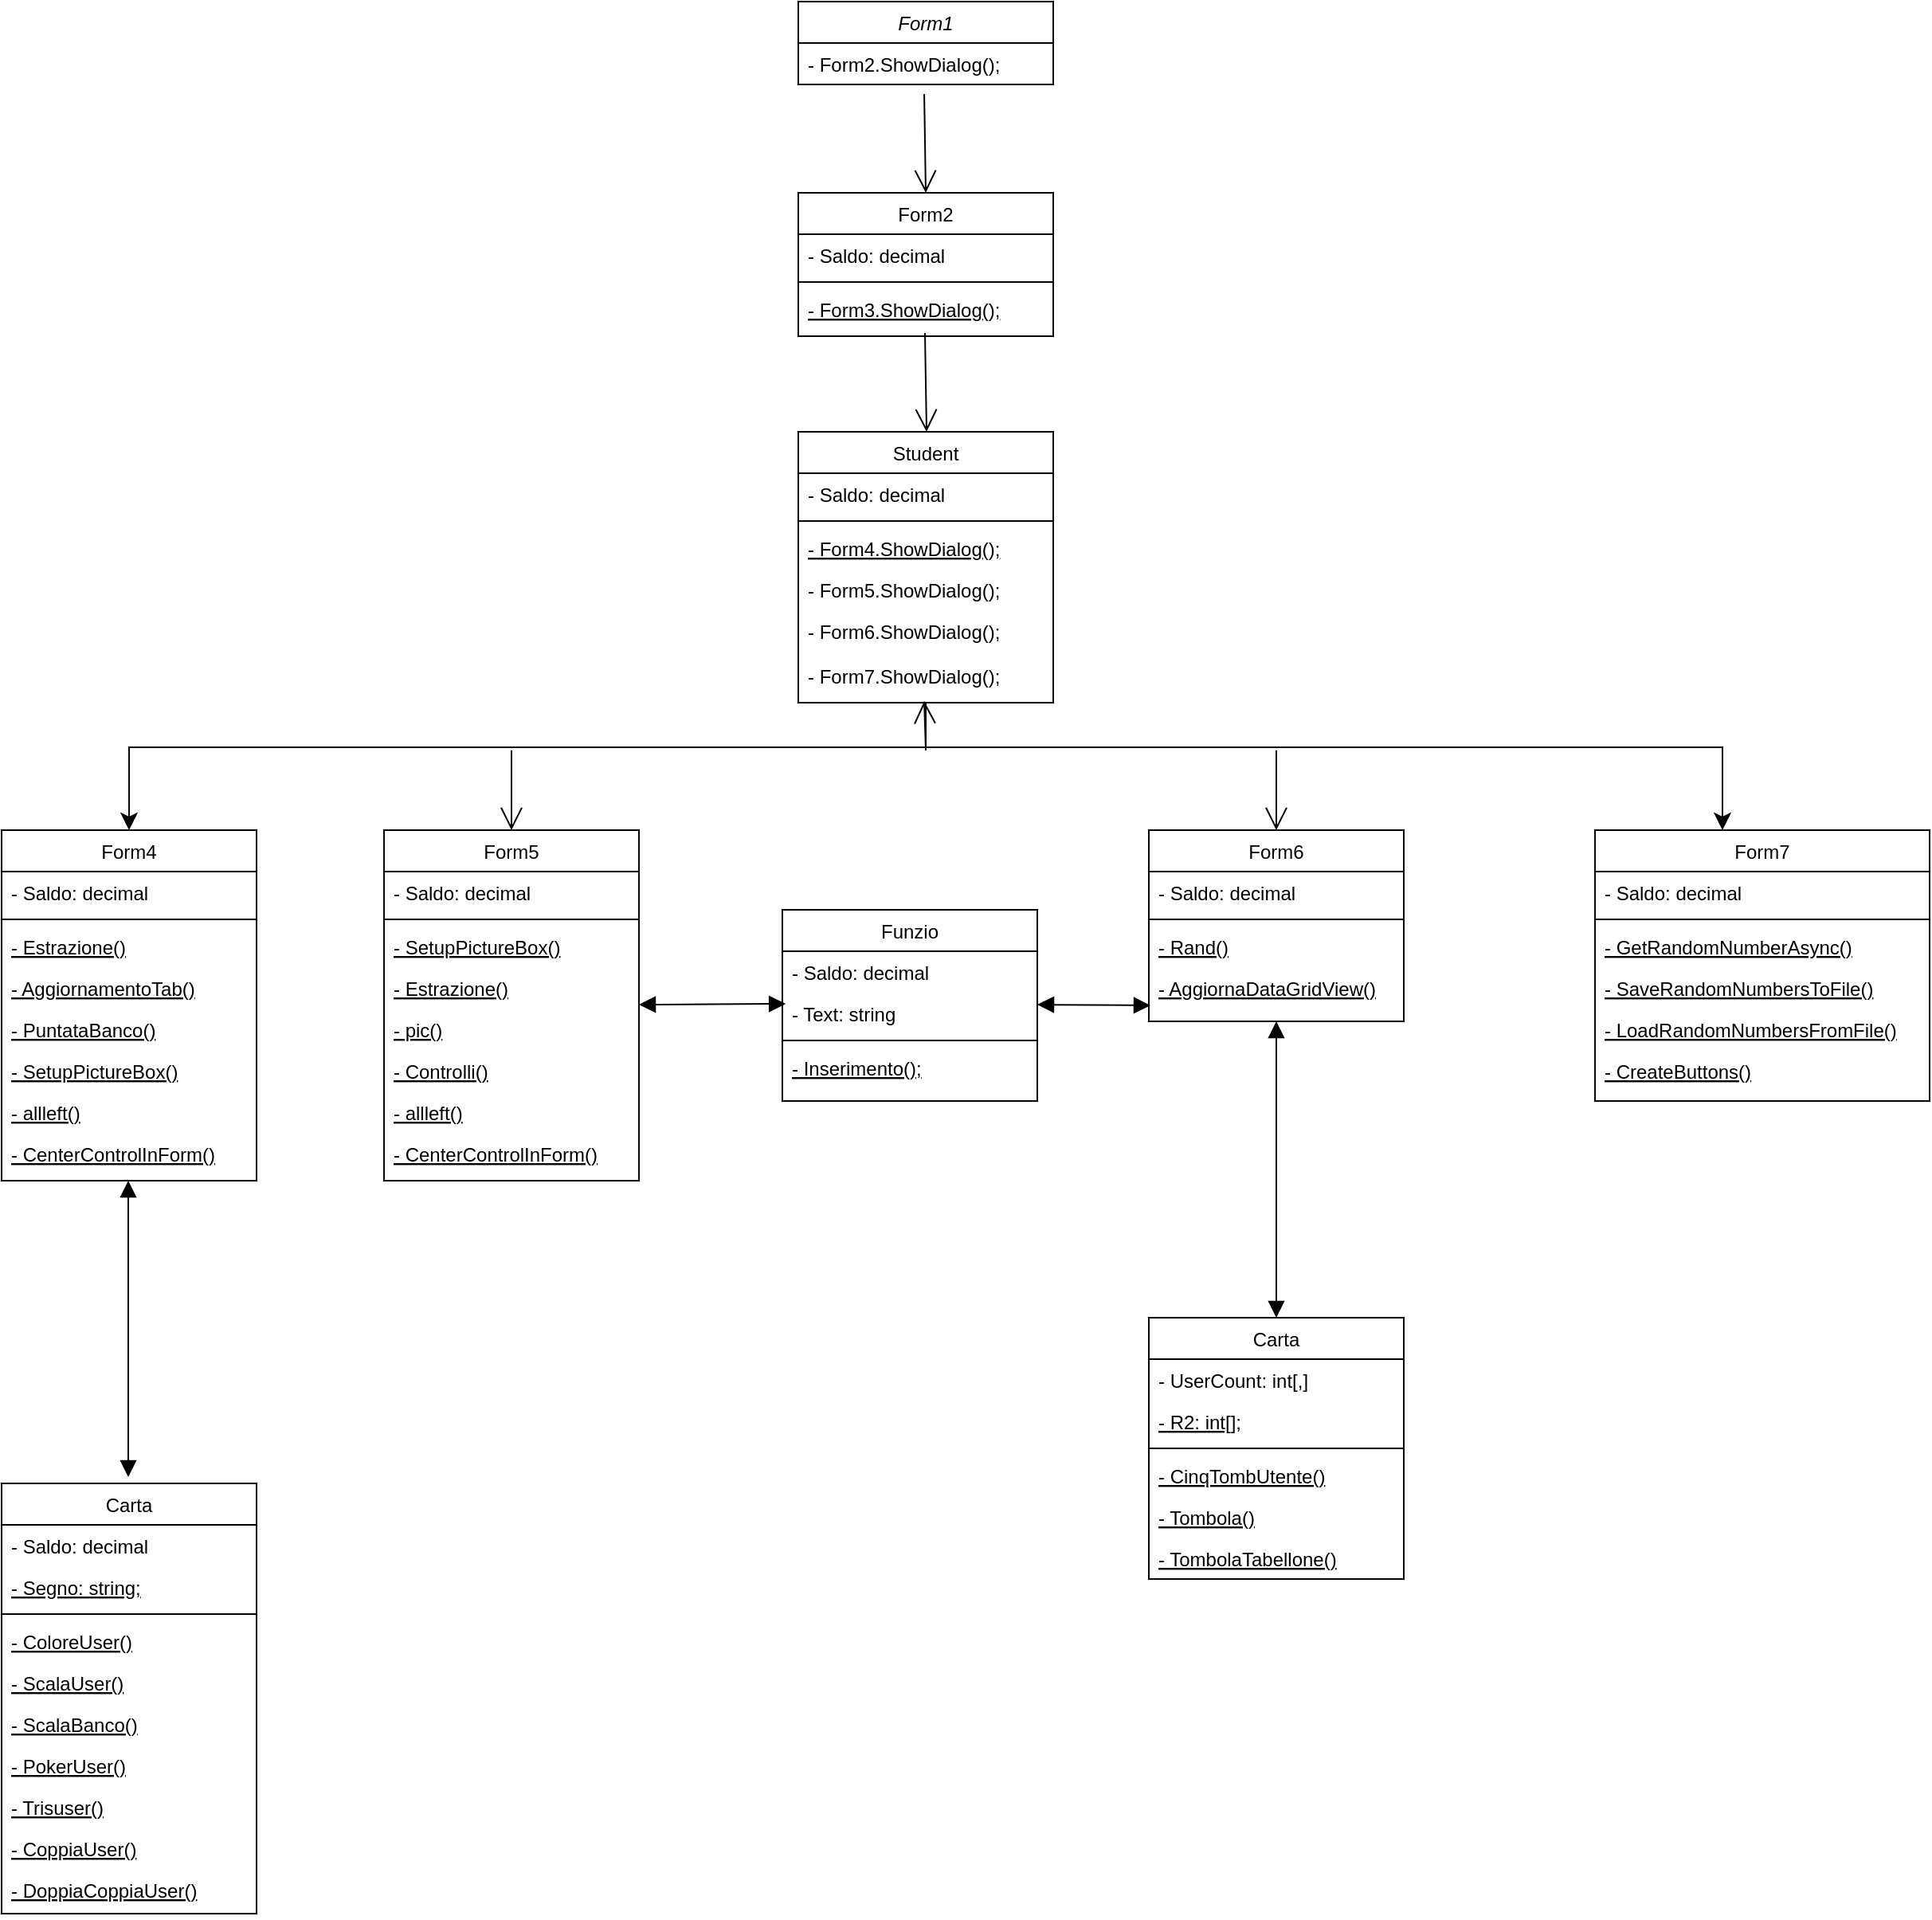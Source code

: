 <mxfile version="24.4.6" type="github">
  <diagram id="C5RBs43oDa-KdzZeNtuy" name="Page-1">
    <mxGraphModel dx="2501" dy="788" grid="1" gridSize="10" guides="1" tooltips="1" connect="1" arrows="1" fold="1" page="1" pageScale="1" pageWidth="827" pageHeight="1169" math="0" shadow="0">
      <root>
        <mxCell id="WIyWlLk6GJQsqaUBKTNV-0" />
        <mxCell id="WIyWlLk6GJQsqaUBKTNV-1" parent="WIyWlLk6GJQsqaUBKTNV-0" />
        <mxCell id="zkfFHV4jXpPFQw0GAbJ--0" value="Form1" style="swimlane;fontStyle=2;align=center;verticalAlign=top;childLayout=stackLayout;horizontal=1;startSize=26;horizontalStack=0;resizeParent=1;resizeLast=0;collapsible=1;marginBottom=0;rounded=0;shadow=0;strokeWidth=1;" parent="WIyWlLk6GJQsqaUBKTNV-1" vertex="1">
          <mxGeometry x="220" y="120" width="160" height="52" as="geometry">
            <mxRectangle x="230" y="140" width="160" height="26" as="alternateBounds" />
          </mxGeometry>
        </mxCell>
        <mxCell id="zkfFHV4jXpPFQw0GAbJ--5" value="- Form2.ShowDialog();" style="text;align=left;verticalAlign=top;spacingLeft=4;spacingRight=4;overflow=hidden;rotatable=0;points=[[0,0.5],[1,0.5]];portConstraint=eastwest;" parent="zkfFHV4jXpPFQw0GAbJ--0" vertex="1">
          <mxGeometry y="26" width="160" height="26" as="geometry" />
        </mxCell>
        <mxCell id="zkfFHV4jXpPFQw0GAbJ--6" value="Student" style="swimlane;fontStyle=0;align=center;verticalAlign=top;childLayout=stackLayout;horizontal=1;startSize=26;horizontalStack=0;resizeParent=1;resizeLast=0;collapsible=1;marginBottom=0;rounded=0;shadow=0;strokeWidth=1;" parent="WIyWlLk6GJQsqaUBKTNV-1" vertex="1">
          <mxGeometry x="220" y="390" width="160" height="170" as="geometry">
            <mxRectangle x="130" y="380" width="160" height="26" as="alternateBounds" />
          </mxGeometry>
        </mxCell>
        <mxCell id="zkfFHV4jXpPFQw0GAbJ--7" value="- Saldo: decimal" style="text;align=left;verticalAlign=top;spacingLeft=4;spacingRight=4;overflow=hidden;rotatable=0;points=[[0,0.5],[1,0.5]];portConstraint=eastwest;" parent="zkfFHV4jXpPFQw0GAbJ--6" vertex="1">
          <mxGeometry y="26" width="160" height="26" as="geometry" />
        </mxCell>
        <mxCell id="zkfFHV4jXpPFQw0GAbJ--9" value="" style="line;html=1;strokeWidth=1;align=left;verticalAlign=middle;spacingTop=-1;spacingLeft=3;spacingRight=3;rotatable=0;labelPosition=right;points=[];portConstraint=eastwest;" parent="zkfFHV4jXpPFQw0GAbJ--6" vertex="1">
          <mxGeometry y="52" width="160" height="8" as="geometry" />
        </mxCell>
        <mxCell id="zkfFHV4jXpPFQw0GAbJ--10" value="- Form4.ShowDialog();" style="text;align=left;verticalAlign=top;spacingLeft=4;spacingRight=4;overflow=hidden;rotatable=0;points=[[0,0.5],[1,0.5]];portConstraint=eastwest;fontStyle=4" parent="zkfFHV4jXpPFQw0GAbJ--6" vertex="1">
          <mxGeometry y="60" width="160" height="26" as="geometry" />
        </mxCell>
        <mxCell id="zkfFHV4jXpPFQw0GAbJ--11" value="- Form5.ShowDialog();" style="text;align=left;verticalAlign=top;spacingLeft=4;spacingRight=4;overflow=hidden;rotatable=0;points=[[0,0.5],[1,0.5]];portConstraint=eastwest;" parent="zkfFHV4jXpPFQw0GAbJ--6" vertex="1">
          <mxGeometry y="86" width="160" height="26" as="geometry" />
        </mxCell>
        <mxCell id="aFa6qScKTxyXo_j5FZ_q-6" value="- Form6.ShowDialog();" style="text;align=left;verticalAlign=top;spacingLeft=4;spacingRight=4;overflow=hidden;rotatable=0;points=[[0,0.5],[1,0.5]];portConstraint=eastwest;" vertex="1" parent="zkfFHV4jXpPFQw0GAbJ--6">
          <mxGeometry y="112" width="160" height="28" as="geometry" />
        </mxCell>
        <mxCell id="aFa6qScKTxyXo_j5FZ_q-7" value="- Form7.ShowDialog();" style="text;align=left;verticalAlign=top;spacingLeft=4;spacingRight=4;overflow=hidden;rotatable=0;points=[[0,0.5],[1,0.5]];portConstraint=eastwest;" vertex="1" parent="zkfFHV4jXpPFQw0GAbJ--6">
          <mxGeometry y="140" width="160" height="26" as="geometry" />
        </mxCell>
        <mxCell id="zkfFHV4jXpPFQw0GAbJ--13" value="Form2" style="swimlane;fontStyle=0;align=center;verticalAlign=top;childLayout=stackLayout;horizontal=1;startSize=26;horizontalStack=0;resizeParent=1;resizeLast=0;collapsible=1;marginBottom=0;rounded=0;shadow=0;strokeWidth=1;" parent="WIyWlLk6GJQsqaUBKTNV-1" vertex="1">
          <mxGeometry x="220" y="240" width="160" height="90" as="geometry">
            <mxRectangle x="340" y="380" width="170" height="26" as="alternateBounds" />
          </mxGeometry>
        </mxCell>
        <mxCell id="zkfFHV4jXpPFQw0GAbJ--14" value="- Saldo: decimal" style="text;align=left;verticalAlign=top;spacingLeft=4;spacingRight=4;overflow=hidden;rotatable=0;points=[[0,0.5],[1,0.5]];portConstraint=eastwest;" parent="zkfFHV4jXpPFQw0GAbJ--13" vertex="1">
          <mxGeometry y="26" width="160" height="26" as="geometry" />
        </mxCell>
        <mxCell id="zkfFHV4jXpPFQw0GAbJ--15" value="" style="line;html=1;strokeWidth=1;align=left;verticalAlign=middle;spacingTop=-1;spacingLeft=3;spacingRight=3;rotatable=0;labelPosition=right;points=[];portConstraint=eastwest;" parent="zkfFHV4jXpPFQw0GAbJ--13" vertex="1">
          <mxGeometry y="52" width="160" height="8" as="geometry" />
        </mxCell>
        <mxCell id="aFa6qScKTxyXo_j5FZ_q-4" value="- Form3.ShowDialog();" style="text;align=left;verticalAlign=top;spacingLeft=4;spacingRight=4;overflow=hidden;rotatable=0;points=[[0,0.5],[1,0.5]];portConstraint=eastwest;fontStyle=4" vertex="1" parent="zkfFHV4jXpPFQw0GAbJ--13">
          <mxGeometry y="60" width="160" height="26" as="geometry" />
        </mxCell>
        <mxCell id="aFa6qScKTxyXo_j5FZ_q-1" value="" style="endArrow=open;endFill=1;endSize=12;html=1;rounded=0;fontSize=12;curved=1;exitX=0.494;exitY=1.231;exitDx=0;exitDy=0;exitPerimeter=0;" edge="1" parent="WIyWlLk6GJQsqaUBKTNV-1" source="zkfFHV4jXpPFQw0GAbJ--5">
          <mxGeometry width="160" relative="1" as="geometry">
            <mxPoint x="610" y="410" as="sourcePoint" />
            <mxPoint x="300" y="240" as="targetPoint" />
          </mxGeometry>
        </mxCell>
        <mxCell id="aFa6qScKTxyXo_j5FZ_q-5" value="" style="endArrow=open;endFill=1;endSize=12;html=1;rounded=0;fontSize=12;curved=1;exitX=0.494;exitY=1.231;exitDx=0;exitDy=0;exitPerimeter=0;" edge="1" parent="WIyWlLk6GJQsqaUBKTNV-1">
          <mxGeometry width="160" relative="1" as="geometry">
            <mxPoint x="299.5" y="328" as="sourcePoint" />
            <mxPoint x="300.5" y="390" as="targetPoint" />
          </mxGeometry>
        </mxCell>
        <mxCell id="aFa6qScKTxyXo_j5FZ_q-11" value="" style="edgeStyle=elbowEdgeStyle;elbow=vertical;endArrow=classic;html=1;curved=0;rounded=0;endSize=8;startSize=8;fontSize=12;" edge="1" parent="WIyWlLk6GJQsqaUBKTNV-1">
          <mxGeometry width="50" height="50" relative="1" as="geometry">
            <mxPoint x="300" y="560" as="sourcePoint" />
            <mxPoint x="800" y="640" as="targetPoint" />
            <Array as="points">
              <mxPoint x="450" y="588" />
            </Array>
          </mxGeometry>
        </mxCell>
        <mxCell id="aFa6qScKTxyXo_j5FZ_q-12" value="" style="edgeStyle=elbowEdgeStyle;elbow=vertical;endArrow=classic;html=1;curved=0;rounded=0;endSize=8;startSize=8;fontSize=12;" edge="1" parent="WIyWlLk6GJQsqaUBKTNV-1">
          <mxGeometry width="50" height="50" relative="1" as="geometry">
            <mxPoint x="300" y="560" as="sourcePoint" />
            <mxPoint x="-200" y="640" as="targetPoint" />
            <Array as="points">
              <mxPoint x="450" y="588" />
            </Array>
          </mxGeometry>
        </mxCell>
        <mxCell id="aFa6qScKTxyXo_j5FZ_q-13" value="" style="endArrow=open;endFill=1;endSize=12;html=1;rounded=0;fontSize=12;curved=1;" edge="1" parent="WIyWlLk6GJQsqaUBKTNV-1">
          <mxGeometry width="160" relative="1" as="geometry">
            <mxPoint x="520" y="590" as="sourcePoint" />
            <mxPoint x="520" y="640" as="targetPoint" />
            <Array as="points" />
          </mxGeometry>
        </mxCell>
        <mxCell id="aFa6qScKTxyXo_j5FZ_q-14" value="" style="endArrow=open;endFill=1;endSize=12;html=1;rounded=0;fontSize=12;curved=1;" edge="1" parent="WIyWlLk6GJQsqaUBKTNV-1">
          <mxGeometry width="160" relative="1" as="geometry">
            <mxPoint x="40" y="590" as="sourcePoint" />
            <mxPoint x="40" y="640" as="targetPoint" />
            <Array as="points" />
          </mxGeometry>
        </mxCell>
        <mxCell id="aFa6qScKTxyXo_j5FZ_q-15" value="Form4" style="swimlane;fontStyle=0;align=center;verticalAlign=top;childLayout=stackLayout;horizontal=1;startSize=26;horizontalStack=0;resizeParent=1;resizeLast=0;collapsible=1;marginBottom=0;rounded=0;shadow=0;strokeWidth=1;" vertex="1" parent="WIyWlLk6GJQsqaUBKTNV-1">
          <mxGeometry x="-280" y="640" width="160" height="220" as="geometry">
            <mxRectangle x="340" y="380" width="170" height="26" as="alternateBounds" />
          </mxGeometry>
        </mxCell>
        <mxCell id="aFa6qScKTxyXo_j5FZ_q-16" value="- Saldo: decimal" style="text;align=left;verticalAlign=top;spacingLeft=4;spacingRight=4;overflow=hidden;rotatable=0;points=[[0,0.5],[1,0.5]];portConstraint=eastwest;" vertex="1" parent="aFa6qScKTxyXo_j5FZ_q-15">
          <mxGeometry y="26" width="160" height="26" as="geometry" />
        </mxCell>
        <mxCell id="aFa6qScKTxyXo_j5FZ_q-17" value="" style="line;html=1;strokeWidth=1;align=left;verticalAlign=middle;spacingTop=-1;spacingLeft=3;spacingRight=3;rotatable=0;labelPosition=right;points=[];portConstraint=eastwest;" vertex="1" parent="aFa6qScKTxyXo_j5FZ_q-15">
          <mxGeometry y="52" width="160" height="8" as="geometry" />
        </mxCell>
        <mxCell id="aFa6qScKTxyXo_j5FZ_q-18" value="- Estrazione()" style="text;align=left;verticalAlign=top;spacingLeft=4;spacingRight=4;overflow=hidden;rotatable=0;points=[[0,0.5],[1,0.5]];portConstraint=eastwest;fontStyle=4" vertex="1" parent="aFa6qScKTxyXo_j5FZ_q-15">
          <mxGeometry y="60" width="160" height="26" as="geometry" />
        </mxCell>
        <mxCell id="aFa6qScKTxyXo_j5FZ_q-23" value="- AggiornamentoTab()" style="text;align=left;verticalAlign=top;spacingLeft=4;spacingRight=4;overflow=hidden;rotatable=0;points=[[0,0.5],[1,0.5]];portConstraint=eastwest;fontStyle=4" vertex="1" parent="aFa6qScKTxyXo_j5FZ_q-15">
          <mxGeometry y="86" width="160" height="26" as="geometry" />
        </mxCell>
        <mxCell id="aFa6qScKTxyXo_j5FZ_q-22" value="- PuntataBanco()" style="text;align=left;verticalAlign=top;spacingLeft=4;spacingRight=4;overflow=hidden;rotatable=0;points=[[0,0.5],[1,0.5]];portConstraint=eastwest;fontStyle=4" vertex="1" parent="aFa6qScKTxyXo_j5FZ_q-15">
          <mxGeometry y="112" width="160" height="26" as="geometry" />
        </mxCell>
        <mxCell id="aFa6qScKTxyXo_j5FZ_q-21" value="- SetupPictureBox()" style="text;align=left;verticalAlign=top;spacingLeft=4;spacingRight=4;overflow=hidden;rotatable=0;points=[[0,0.5],[1,0.5]];portConstraint=eastwest;fontStyle=4" vertex="1" parent="aFa6qScKTxyXo_j5FZ_q-15">
          <mxGeometry y="138" width="160" height="26" as="geometry" />
        </mxCell>
        <mxCell id="aFa6qScKTxyXo_j5FZ_q-20" value="- allleft()" style="text;align=left;verticalAlign=top;spacingLeft=4;spacingRight=4;overflow=hidden;rotatable=0;points=[[0,0.5],[1,0.5]];portConstraint=eastwest;fontStyle=4" vertex="1" parent="aFa6qScKTxyXo_j5FZ_q-15">
          <mxGeometry y="164" width="160" height="26" as="geometry" />
        </mxCell>
        <mxCell id="aFa6qScKTxyXo_j5FZ_q-19" value="- CenterControlInForm()" style="text;align=left;verticalAlign=top;spacingLeft=4;spacingRight=4;overflow=hidden;rotatable=0;points=[[0,0.5],[1,0.5]];portConstraint=eastwest;fontStyle=4" vertex="1" parent="aFa6qScKTxyXo_j5FZ_q-15">
          <mxGeometry y="190" width="160" height="30" as="geometry" />
        </mxCell>
        <mxCell id="aFa6qScKTxyXo_j5FZ_q-24" value="Carta" style="swimlane;fontStyle=0;align=center;verticalAlign=top;childLayout=stackLayout;horizontal=1;startSize=26;horizontalStack=0;resizeParent=1;resizeLast=0;collapsible=1;marginBottom=0;rounded=0;shadow=0;strokeWidth=1;" vertex="1" parent="WIyWlLk6GJQsqaUBKTNV-1">
          <mxGeometry x="-280" y="1050" width="160" height="270" as="geometry">
            <mxRectangle x="340" y="380" width="170" height="26" as="alternateBounds" />
          </mxGeometry>
        </mxCell>
        <mxCell id="aFa6qScKTxyXo_j5FZ_q-25" value="- Saldo: decimal" style="text;align=left;verticalAlign=top;spacingLeft=4;spacingRight=4;overflow=hidden;rotatable=0;points=[[0,0.5],[1,0.5]];portConstraint=eastwest;" vertex="1" parent="aFa6qScKTxyXo_j5FZ_q-24">
          <mxGeometry y="26" width="160" height="26" as="geometry" />
        </mxCell>
        <mxCell id="aFa6qScKTxyXo_j5FZ_q-27" value="- Segno: string;" style="text;align=left;verticalAlign=top;spacingLeft=4;spacingRight=4;overflow=hidden;rotatable=0;points=[[0,0.5],[1,0.5]];portConstraint=eastwest;fontStyle=4" vertex="1" parent="aFa6qScKTxyXo_j5FZ_q-24">
          <mxGeometry y="52" width="160" height="26" as="geometry" />
        </mxCell>
        <mxCell id="aFa6qScKTxyXo_j5FZ_q-26" value="" style="line;html=1;strokeWidth=1;align=left;verticalAlign=middle;spacingTop=-1;spacingLeft=3;spacingRight=3;rotatable=0;labelPosition=right;points=[];portConstraint=eastwest;" vertex="1" parent="aFa6qScKTxyXo_j5FZ_q-24">
          <mxGeometry y="78" width="160" height="8" as="geometry" />
        </mxCell>
        <mxCell id="aFa6qScKTxyXo_j5FZ_q-28" value="- ColoreUser()" style="text;align=left;verticalAlign=top;spacingLeft=4;spacingRight=4;overflow=hidden;rotatable=0;points=[[0,0.5],[1,0.5]];portConstraint=eastwest;fontStyle=4" vertex="1" parent="aFa6qScKTxyXo_j5FZ_q-24">
          <mxGeometry y="86" width="160" height="26" as="geometry" />
        </mxCell>
        <mxCell id="aFa6qScKTxyXo_j5FZ_q-29" value="- ScalaUser()" style="text;align=left;verticalAlign=top;spacingLeft=4;spacingRight=4;overflow=hidden;rotatable=0;points=[[0,0.5],[1,0.5]];portConstraint=eastwest;fontStyle=4" vertex="1" parent="aFa6qScKTxyXo_j5FZ_q-24">
          <mxGeometry y="112" width="160" height="26" as="geometry" />
        </mxCell>
        <mxCell id="aFa6qScKTxyXo_j5FZ_q-30" value="- ScalaBanco()" style="text;align=left;verticalAlign=top;spacingLeft=4;spacingRight=4;overflow=hidden;rotatable=0;points=[[0,0.5],[1,0.5]];portConstraint=eastwest;fontStyle=4" vertex="1" parent="aFa6qScKTxyXo_j5FZ_q-24">
          <mxGeometry y="138" width="160" height="26" as="geometry" />
        </mxCell>
        <mxCell id="aFa6qScKTxyXo_j5FZ_q-31" value="- PokerUser()" style="text;align=left;verticalAlign=top;spacingLeft=4;spacingRight=4;overflow=hidden;rotatable=0;points=[[0,0.5],[1,0.5]];portConstraint=eastwest;fontStyle=4" vertex="1" parent="aFa6qScKTxyXo_j5FZ_q-24">
          <mxGeometry y="164" width="160" height="26" as="geometry" />
        </mxCell>
        <mxCell id="aFa6qScKTxyXo_j5FZ_q-33" value="- Trisuser()" style="text;align=left;verticalAlign=top;spacingLeft=4;spacingRight=4;overflow=hidden;rotatable=0;points=[[0,0.5],[1,0.5]];portConstraint=eastwest;fontStyle=4" vertex="1" parent="aFa6qScKTxyXo_j5FZ_q-24">
          <mxGeometry y="190" width="160" height="26" as="geometry" />
        </mxCell>
        <mxCell id="aFa6qScKTxyXo_j5FZ_q-34" value="- CoppiaUser()" style="text;align=left;verticalAlign=top;spacingLeft=4;spacingRight=4;overflow=hidden;rotatable=0;points=[[0,0.5],[1,0.5]];portConstraint=eastwest;fontStyle=4" vertex="1" parent="aFa6qScKTxyXo_j5FZ_q-24">
          <mxGeometry y="216" width="160" height="26" as="geometry" />
        </mxCell>
        <mxCell id="aFa6qScKTxyXo_j5FZ_q-32" value="- DoppiaCoppiaUser()" style="text;align=left;verticalAlign=top;spacingLeft=4;spacingRight=4;overflow=hidden;rotatable=0;points=[[0,0.5],[1,0.5]];portConstraint=eastwest;fontStyle=4" vertex="1" parent="aFa6qScKTxyXo_j5FZ_q-24">
          <mxGeometry y="242" width="160" height="28" as="geometry" />
        </mxCell>
        <mxCell id="aFa6qScKTxyXo_j5FZ_q-39" value="" style="endArrow=open;endFill=1;endSize=12;html=1;rounded=0;fontSize=12;curved=1;entryX=0.494;entryY=1.115;entryDx=0;entryDy=0;entryPerimeter=0;" edge="1" parent="WIyWlLk6GJQsqaUBKTNV-1" target="aFa6qScKTxyXo_j5FZ_q-7">
          <mxGeometry width="160" relative="1" as="geometry">
            <mxPoint x="300" y="590" as="sourcePoint" />
            <mxPoint x="580" y="750" as="targetPoint" />
          </mxGeometry>
        </mxCell>
        <mxCell id="aFa6qScKTxyXo_j5FZ_q-40" value="Form5" style="swimlane;fontStyle=0;align=center;verticalAlign=top;childLayout=stackLayout;horizontal=1;startSize=26;horizontalStack=0;resizeParent=1;resizeLast=0;collapsible=1;marginBottom=0;rounded=0;shadow=0;strokeWidth=1;" vertex="1" parent="WIyWlLk6GJQsqaUBKTNV-1">
          <mxGeometry x="-40" y="640" width="160" height="220" as="geometry">
            <mxRectangle x="340" y="380" width="170" height="26" as="alternateBounds" />
          </mxGeometry>
        </mxCell>
        <mxCell id="aFa6qScKTxyXo_j5FZ_q-41" value="- Saldo: decimal" style="text;align=left;verticalAlign=top;spacingLeft=4;spacingRight=4;overflow=hidden;rotatable=0;points=[[0,0.5],[1,0.5]];portConstraint=eastwest;" vertex="1" parent="aFa6qScKTxyXo_j5FZ_q-40">
          <mxGeometry y="26" width="160" height="26" as="geometry" />
        </mxCell>
        <mxCell id="aFa6qScKTxyXo_j5FZ_q-42" value="" style="line;html=1;strokeWidth=1;align=left;verticalAlign=middle;spacingTop=-1;spacingLeft=3;spacingRight=3;rotatable=0;labelPosition=right;points=[];portConstraint=eastwest;" vertex="1" parent="aFa6qScKTxyXo_j5FZ_q-40">
          <mxGeometry y="52" width="160" height="8" as="geometry" />
        </mxCell>
        <mxCell id="aFa6qScKTxyXo_j5FZ_q-43" value="- SetupPictureBox()" style="text;align=left;verticalAlign=top;spacingLeft=4;spacingRight=4;overflow=hidden;rotatable=0;points=[[0,0.5],[1,0.5]];portConstraint=eastwest;fontStyle=4" vertex="1" parent="aFa6qScKTxyXo_j5FZ_q-40">
          <mxGeometry y="60" width="160" height="26" as="geometry" />
        </mxCell>
        <mxCell id="aFa6qScKTxyXo_j5FZ_q-44" value="- Estrazione()" style="text;align=left;verticalAlign=top;spacingLeft=4;spacingRight=4;overflow=hidden;rotatable=0;points=[[0,0.5],[1,0.5]];portConstraint=eastwest;fontStyle=4" vertex="1" parent="aFa6qScKTxyXo_j5FZ_q-40">
          <mxGeometry y="86" width="160" height="26" as="geometry" />
        </mxCell>
        <mxCell id="aFa6qScKTxyXo_j5FZ_q-45" value="- pic()" style="text;align=left;verticalAlign=top;spacingLeft=4;spacingRight=4;overflow=hidden;rotatable=0;points=[[0,0.5],[1,0.5]];portConstraint=eastwest;fontStyle=4" vertex="1" parent="aFa6qScKTxyXo_j5FZ_q-40">
          <mxGeometry y="112" width="160" height="26" as="geometry" />
        </mxCell>
        <mxCell id="aFa6qScKTxyXo_j5FZ_q-46" value="- Controlli()" style="text;align=left;verticalAlign=top;spacingLeft=4;spacingRight=4;overflow=hidden;rotatable=0;points=[[0,0.5],[1,0.5]];portConstraint=eastwest;fontStyle=4" vertex="1" parent="aFa6qScKTxyXo_j5FZ_q-40">
          <mxGeometry y="138" width="160" height="26" as="geometry" />
        </mxCell>
        <mxCell id="aFa6qScKTxyXo_j5FZ_q-47" value="- allleft()" style="text;align=left;verticalAlign=top;spacingLeft=4;spacingRight=4;overflow=hidden;rotatable=0;points=[[0,0.5],[1,0.5]];portConstraint=eastwest;fontStyle=4" vertex="1" parent="aFa6qScKTxyXo_j5FZ_q-40">
          <mxGeometry y="164" width="160" height="26" as="geometry" />
        </mxCell>
        <mxCell id="aFa6qScKTxyXo_j5FZ_q-48" value="- CenterControlInForm()" style="text;align=left;verticalAlign=top;spacingLeft=4;spacingRight=4;overflow=hidden;rotatable=0;points=[[0,0.5],[1,0.5]];portConstraint=eastwest;fontStyle=4" vertex="1" parent="aFa6qScKTxyXo_j5FZ_q-40">
          <mxGeometry y="190" width="160" height="30" as="geometry" />
        </mxCell>
        <mxCell id="aFa6qScKTxyXo_j5FZ_q-49" value="Form6" style="swimlane;fontStyle=0;align=center;verticalAlign=top;childLayout=stackLayout;horizontal=1;startSize=26;horizontalStack=0;resizeParent=1;resizeLast=0;collapsible=1;marginBottom=0;rounded=0;shadow=0;strokeWidth=1;" vertex="1" parent="WIyWlLk6GJQsqaUBKTNV-1">
          <mxGeometry x="440" y="640" width="160" height="120" as="geometry">
            <mxRectangle x="340" y="380" width="170" height="26" as="alternateBounds" />
          </mxGeometry>
        </mxCell>
        <mxCell id="aFa6qScKTxyXo_j5FZ_q-50" value="- Saldo: decimal" style="text;align=left;verticalAlign=top;spacingLeft=4;spacingRight=4;overflow=hidden;rotatable=0;points=[[0,0.5],[1,0.5]];portConstraint=eastwest;" vertex="1" parent="aFa6qScKTxyXo_j5FZ_q-49">
          <mxGeometry y="26" width="160" height="26" as="geometry" />
        </mxCell>
        <mxCell id="aFa6qScKTxyXo_j5FZ_q-51" value="" style="line;html=1;strokeWidth=1;align=left;verticalAlign=middle;spacingTop=-1;spacingLeft=3;spacingRight=3;rotatable=0;labelPosition=right;points=[];portConstraint=eastwest;" vertex="1" parent="aFa6qScKTxyXo_j5FZ_q-49">
          <mxGeometry y="52" width="160" height="8" as="geometry" />
        </mxCell>
        <mxCell id="aFa6qScKTxyXo_j5FZ_q-52" value="- Rand()" style="text;align=left;verticalAlign=top;spacingLeft=4;spacingRight=4;overflow=hidden;rotatable=0;points=[[0,0.5],[1,0.5]];portConstraint=eastwest;fontStyle=4" vertex="1" parent="aFa6qScKTxyXo_j5FZ_q-49">
          <mxGeometry y="60" width="160" height="26" as="geometry" />
        </mxCell>
        <mxCell id="aFa6qScKTxyXo_j5FZ_q-53" value="- AggiornaDataGridView()" style="text;align=left;verticalAlign=top;spacingLeft=4;spacingRight=4;overflow=hidden;rotatable=0;points=[[0,0.5],[1,0.5]];portConstraint=eastwest;fontStyle=4" vertex="1" parent="aFa6qScKTxyXo_j5FZ_q-49">
          <mxGeometry y="86" width="160" height="26" as="geometry" />
        </mxCell>
        <mxCell id="aFa6qScKTxyXo_j5FZ_q-58" value="Form7" style="swimlane;fontStyle=0;align=center;verticalAlign=top;childLayout=stackLayout;horizontal=1;startSize=26;horizontalStack=0;resizeParent=1;resizeLast=0;collapsible=1;marginBottom=0;rounded=0;shadow=0;strokeWidth=1;" vertex="1" parent="WIyWlLk6GJQsqaUBKTNV-1">
          <mxGeometry x="720" y="640" width="210" height="170" as="geometry">
            <mxRectangle x="340" y="380" width="170" height="26" as="alternateBounds" />
          </mxGeometry>
        </mxCell>
        <mxCell id="aFa6qScKTxyXo_j5FZ_q-59" value="- Saldo: decimal" style="text;align=left;verticalAlign=top;spacingLeft=4;spacingRight=4;overflow=hidden;rotatable=0;points=[[0,0.5],[1,0.5]];portConstraint=eastwest;" vertex="1" parent="aFa6qScKTxyXo_j5FZ_q-58">
          <mxGeometry y="26" width="210" height="26" as="geometry" />
        </mxCell>
        <mxCell id="aFa6qScKTxyXo_j5FZ_q-60" value="" style="line;html=1;strokeWidth=1;align=left;verticalAlign=middle;spacingTop=-1;spacingLeft=3;spacingRight=3;rotatable=0;labelPosition=right;points=[];portConstraint=eastwest;" vertex="1" parent="aFa6qScKTxyXo_j5FZ_q-58">
          <mxGeometry y="52" width="210" height="8" as="geometry" />
        </mxCell>
        <mxCell id="aFa6qScKTxyXo_j5FZ_q-61" value="- GetRandomNumberAsync()" style="text;align=left;verticalAlign=top;spacingLeft=4;spacingRight=4;overflow=hidden;rotatable=0;points=[[0,0.5],[1,0.5]];portConstraint=eastwest;fontStyle=4" vertex="1" parent="aFa6qScKTxyXo_j5FZ_q-58">
          <mxGeometry y="60" width="210" height="26" as="geometry" />
        </mxCell>
        <mxCell id="aFa6qScKTxyXo_j5FZ_q-62" value="- SaveRandomNumbersToFile()" style="text;align=left;verticalAlign=top;spacingLeft=4;spacingRight=4;overflow=hidden;rotatable=0;points=[[0,0.5],[1,0.5]];portConstraint=eastwest;fontStyle=4" vertex="1" parent="aFa6qScKTxyXo_j5FZ_q-58">
          <mxGeometry y="86" width="210" height="26" as="geometry" />
        </mxCell>
        <mxCell id="aFa6qScKTxyXo_j5FZ_q-63" value="- LoadRandomNumbersFromFile()" style="text;align=left;verticalAlign=top;spacingLeft=4;spacingRight=4;overflow=hidden;rotatable=0;points=[[0,0.5],[1,0.5]];portConstraint=eastwest;fontStyle=4" vertex="1" parent="aFa6qScKTxyXo_j5FZ_q-58">
          <mxGeometry y="112" width="210" height="26" as="geometry" />
        </mxCell>
        <mxCell id="aFa6qScKTxyXo_j5FZ_q-64" value="- CreateButtons()" style="text;align=left;verticalAlign=top;spacingLeft=4;spacingRight=4;overflow=hidden;rotatable=0;points=[[0,0.5],[1,0.5]];portConstraint=eastwest;fontStyle=4" vertex="1" parent="aFa6qScKTxyXo_j5FZ_q-58">
          <mxGeometry y="138" width="210" height="26" as="geometry" />
        </mxCell>
        <mxCell id="aFa6qScKTxyXo_j5FZ_q-67" value="Funzio" style="swimlane;fontStyle=0;align=center;verticalAlign=top;childLayout=stackLayout;horizontal=1;startSize=26;horizontalStack=0;resizeParent=1;resizeLast=0;collapsible=1;marginBottom=0;rounded=0;shadow=0;strokeWidth=1;" vertex="1" parent="WIyWlLk6GJQsqaUBKTNV-1">
          <mxGeometry x="210" y="690" width="160" height="120" as="geometry">
            <mxRectangle x="340" y="380" width="170" height="26" as="alternateBounds" />
          </mxGeometry>
        </mxCell>
        <mxCell id="aFa6qScKTxyXo_j5FZ_q-68" value="- Saldo: decimal" style="text;align=left;verticalAlign=top;spacingLeft=4;spacingRight=4;overflow=hidden;rotatable=0;points=[[0,0.5],[1,0.5]];portConstraint=eastwest;" vertex="1" parent="aFa6qScKTxyXo_j5FZ_q-67">
          <mxGeometry y="26" width="160" height="26" as="geometry" />
        </mxCell>
        <mxCell id="aFa6qScKTxyXo_j5FZ_q-71" value="- Text: string" style="text;align=left;verticalAlign=top;spacingLeft=4;spacingRight=4;overflow=hidden;rotatable=0;points=[[0,0.5],[1,0.5]];portConstraint=eastwest;" vertex="1" parent="aFa6qScKTxyXo_j5FZ_q-67">
          <mxGeometry y="52" width="160" height="26" as="geometry" />
        </mxCell>
        <mxCell id="aFa6qScKTxyXo_j5FZ_q-69" value="" style="line;html=1;strokeWidth=1;align=left;verticalAlign=middle;spacingTop=-1;spacingLeft=3;spacingRight=3;rotatable=0;labelPosition=right;points=[];portConstraint=eastwest;" vertex="1" parent="aFa6qScKTxyXo_j5FZ_q-67">
          <mxGeometry y="78" width="160" height="8" as="geometry" />
        </mxCell>
        <mxCell id="aFa6qScKTxyXo_j5FZ_q-70" value="- Inserimento();" style="text;align=left;verticalAlign=top;spacingLeft=4;spacingRight=4;overflow=hidden;rotatable=0;points=[[0,0.5],[1,0.5]];portConstraint=eastwest;fontStyle=4" vertex="1" parent="aFa6qScKTxyXo_j5FZ_q-67">
          <mxGeometry y="86" width="160" as="geometry" />
        </mxCell>
        <mxCell id="aFa6qScKTxyXo_j5FZ_q-73" value="" style="endArrow=block;startArrow=block;endFill=1;startFill=1;html=1;rounded=0;fontSize=12;startSize=8;endSize=8;curved=1;entryX=0.013;entryY=0.269;entryDx=0;entryDy=0;entryPerimeter=0;" edge="1" parent="WIyWlLk6GJQsqaUBKTNV-1" target="aFa6qScKTxyXo_j5FZ_q-71">
          <mxGeometry width="160" relative="1" as="geometry">
            <mxPoint x="120" y="749.5" as="sourcePoint" />
            <mxPoint x="190" y="749.5" as="targetPoint" />
          </mxGeometry>
        </mxCell>
        <mxCell id="aFa6qScKTxyXo_j5FZ_q-74" value="" style="endArrow=block;startArrow=block;endFill=1;startFill=1;html=1;rounded=0;fontSize=12;startSize=8;endSize=8;curved=1;" edge="1" parent="WIyWlLk6GJQsqaUBKTNV-1">
          <mxGeometry width="160" relative="1" as="geometry">
            <mxPoint x="370" y="749.5" as="sourcePoint" />
            <mxPoint x="441" y="750" as="targetPoint" />
          </mxGeometry>
        </mxCell>
        <mxCell id="aFa6qScKTxyXo_j5FZ_q-76" value="Carta" style="swimlane;fontStyle=0;align=center;verticalAlign=top;childLayout=stackLayout;horizontal=1;startSize=26;horizontalStack=0;resizeParent=1;resizeLast=0;collapsible=1;marginBottom=0;rounded=0;shadow=0;strokeWidth=1;" vertex="1" parent="WIyWlLk6GJQsqaUBKTNV-1">
          <mxGeometry x="440" y="946" width="160" height="164" as="geometry">
            <mxRectangle x="340" y="380" width="170" height="26" as="alternateBounds" />
          </mxGeometry>
        </mxCell>
        <mxCell id="aFa6qScKTxyXo_j5FZ_q-77" value="- UserCount: int[,]" style="text;align=left;verticalAlign=top;spacingLeft=4;spacingRight=4;overflow=hidden;rotatable=0;points=[[0,0.5],[1,0.5]];portConstraint=eastwest;" vertex="1" parent="aFa6qScKTxyXo_j5FZ_q-76">
          <mxGeometry y="26" width="160" height="26" as="geometry" />
        </mxCell>
        <mxCell id="aFa6qScKTxyXo_j5FZ_q-78" value="- R2: int[];" style="text;align=left;verticalAlign=top;spacingLeft=4;spacingRight=4;overflow=hidden;rotatable=0;points=[[0,0.5],[1,0.5]];portConstraint=eastwest;fontStyle=4" vertex="1" parent="aFa6qScKTxyXo_j5FZ_q-76">
          <mxGeometry y="52" width="160" height="26" as="geometry" />
        </mxCell>
        <mxCell id="aFa6qScKTxyXo_j5FZ_q-79" value="" style="line;html=1;strokeWidth=1;align=left;verticalAlign=middle;spacingTop=-1;spacingLeft=3;spacingRight=3;rotatable=0;labelPosition=right;points=[];portConstraint=eastwest;" vertex="1" parent="aFa6qScKTxyXo_j5FZ_q-76">
          <mxGeometry y="78" width="160" height="8" as="geometry" />
        </mxCell>
        <mxCell id="aFa6qScKTxyXo_j5FZ_q-80" value="- CinqTombUtente()" style="text;align=left;verticalAlign=top;spacingLeft=4;spacingRight=4;overflow=hidden;rotatable=0;points=[[0,0.5],[1,0.5]];portConstraint=eastwest;fontStyle=4" vertex="1" parent="aFa6qScKTxyXo_j5FZ_q-76">
          <mxGeometry y="86" width="160" height="26" as="geometry" />
        </mxCell>
        <mxCell id="aFa6qScKTxyXo_j5FZ_q-81" value="- Tombola()" style="text;align=left;verticalAlign=top;spacingLeft=4;spacingRight=4;overflow=hidden;rotatable=0;points=[[0,0.5],[1,0.5]];portConstraint=eastwest;fontStyle=4" vertex="1" parent="aFa6qScKTxyXo_j5FZ_q-76">
          <mxGeometry y="112" width="160" height="26" as="geometry" />
        </mxCell>
        <mxCell id="aFa6qScKTxyXo_j5FZ_q-82" value="- TombolaTabellone()" style="text;align=left;verticalAlign=top;spacingLeft=4;spacingRight=4;overflow=hidden;rotatable=0;points=[[0,0.5],[1,0.5]];portConstraint=eastwest;fontStyle=4" vertex="1" parent="aFa6qScKTxyXo_j5FZ_q-76">
          <mxGeometry y="138" width="160" height="26" as="geometry" />
        </mxCell>
        <mxCell id="aFa6qScKTxyXo_j5FZ_q-88" value="" style="endArrow=block;startArrow=block;endFill=1;startFill=1;html=1;rounded=0;fontSize=12;startSize=8;endSize=8;curved=1;entryX=0.5;entryY=1;entryDx=0;entryDy=0;exitX=0.5;exitY=0;exitDx=0;exitDy=0;" edge="1" parent="WIyWlLk6GJQsqaUBKTNV-1" source="aFa6qScKTxyXo_j5FZ_q-76" target="aFa6qScKTxyXo_j5FZ_q-49">
          <mxGeometry width="160" relative="1" as="geometry">
            <mxPoint x="400" y="860" as="sourcePoint" />
            <mxPoint x="471" y="860.5" as="targetPoint" />
          </mxGeometry>
        </mxCell>
        <mxCell id="aFa6qScKTxyXo_j5FZ_q-89" value="" style="endArrow=block;startArrow=block;endFill=1;startFill=1;html=1;rounded=0;fontSize=12;startSize=8;endSize=8;curved=1;entryX=0.5;entryY=1;entryDx=0;entryDy=0;exitX=0.5;exitY=0;exitDx=0;exitDy=0;" edge="1" parent="WIyWlLk6GJQsqaUBKTNV-1">
          <mxGeometry width="160" relative="1" as="geometry">
            <mxPoint x="-200.5" y="1046" as="sourcePoint" />
            <mxPoint x="-200.5" y="860" as="targetPoint" />
          </mxGeometry>
        </mxCell>
      </root>
    </mxGraphModel>
  </diagram>
</mxfile>
